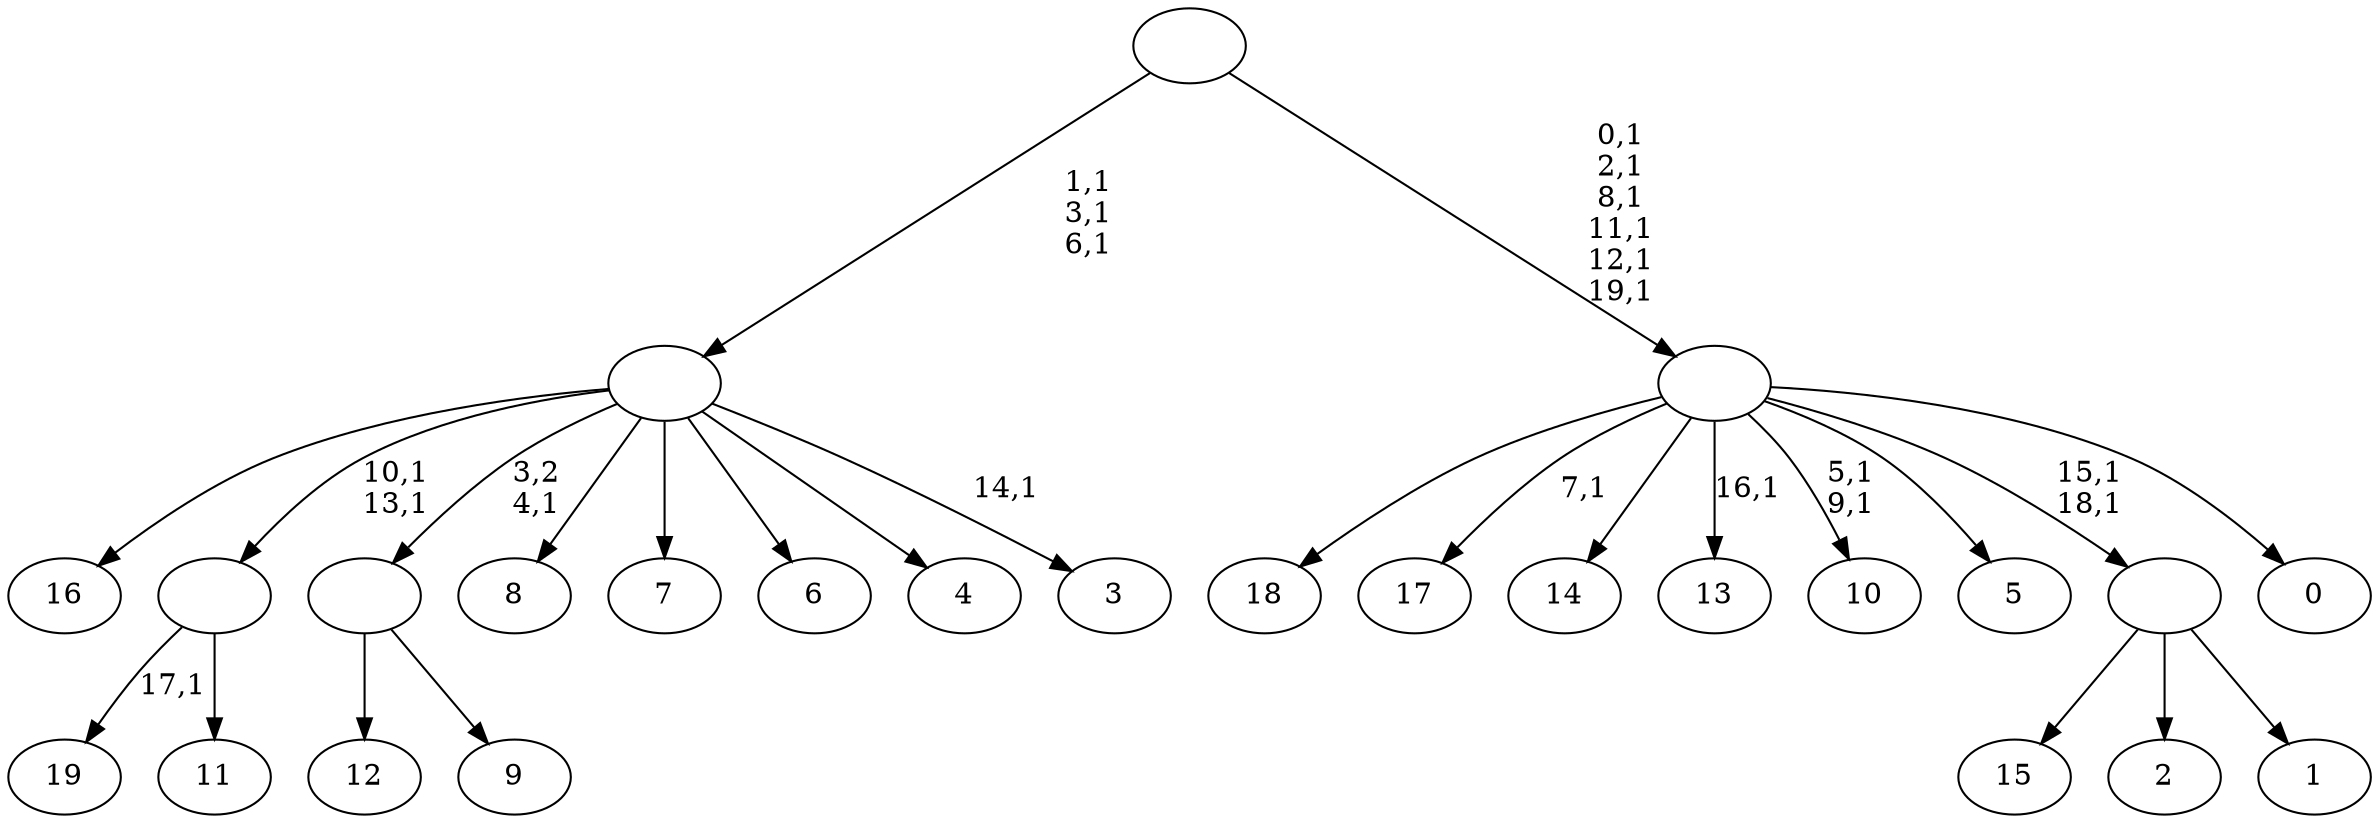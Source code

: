 digraph T {
	40 [label="19"]
	38 [label="18"]
	37 [label="17"]
	35 [label="16"]
	34 [label="15"]
	33 [label="14"]
	32 [label="13"]
	30 [label="12"]
	29 [label="11"]
	28 [label=""]
	26 [label="10"]
	23 [label="9"]
	22 [label=""]
	21 [label="8"]
	20 [label="7"]
	19 [label="6"]
	18 [label="5"]
	17 [label="4"]
	16 [label="3"]
	14 [label=""]
	11 [label="2"]
	10 [label="1"]
	9 [label=""]
	7 [label="0"]
	6 [label=""]
	0 [label=""]
	28 -> 40 [label="17,1"]
	28 -> 29 [label=""]
	22 -> 30 [label=""]
	22 -> 23 [label=""]
	14 -> 16 [label="14,1"]
	14 -> 28 [label="10,1\n13,1"]
	14 -> 35 [label=""]
	14 -> 22 [label="3,2\n4,1"]
	14 -> 21 [label=""]
	14 -> 20 [label=""]
	14 -> 19 [label=""]
	14 -> 17 [label=""]
	9 -> 34 [label=""]
	9 -> 11 [label=""]
	9 -> 10 [label=""]
	6 -> 9 [label="15,1\n18,1"]
	6 -> 26 [label="5,1\n9,1"]
	6 -> 32 [label="16,1"]
	6 -> 37 [label="7,1"]
	6 -> 38 [label=""]
	6 -> 33 [label=""]
	6 -> 18 [label=""]
	6 -> 7 [label=""]
	0 -> 6 [label="0,1\n2,1\n8,1\n11,1\n12,1\n19,1"]
	0 -> 14 [label="1,1\n3,1\n6,1"]
}
